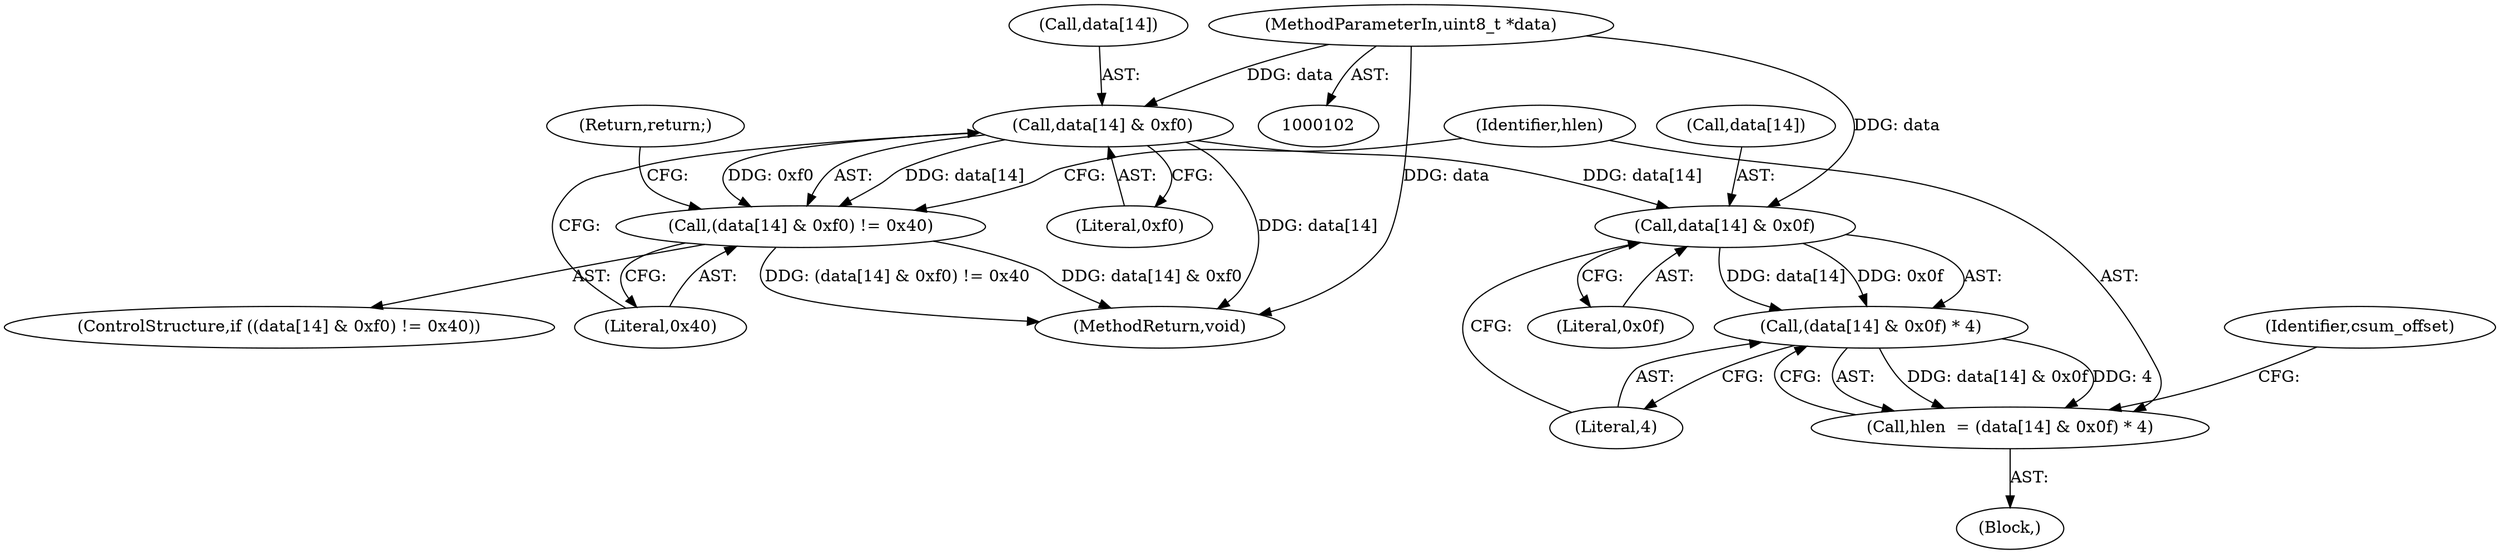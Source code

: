 digraph "0_qemu_362786f14a753d8a5256ef97d7c10ed576d6572b@pointer" {
"1000103" [label="(MethodParameterIn,uint8_t *data)"];
"1000121" [label="(Call,data[14] & 0xf0)"];
"1000120" [label="(Call,(data[14] & 0xf0) != 0x40)"];
"1000131" [label="(Call,data[14] & 0x0f)"];
"1000130" [label="(Call,(data[14] & 0x0f) * 4)"];
"1000128" [label="(Call,hlen  = (data[14] & 0x0f) * 4)"];
"1000131" [label="(Call,data[14] & 0x0f)"];
"1000135" [label="(Literal,0x0f)"];
"1000121" [label="(Call,data[14] & 0xf0)"];
"1000119" [label="(ControlStructure,if ((data[14] & 0xf0) != 0x40))"];
"1000103" [label="(MethodParameterIn,uint8_t *data)"];
"1000129" [label="(Identifier,hlen)"];
"1000130" [label="(Call,(data[14] & 0x0f) * 4)"];
"1000148" [label="(MethodReturn,void)"];
"1000122" [label="(Call,data[14])"];
"1000126" [label="(Literal,0x40)"];
"1000136" [label="(Literal,4)"];
"1000132" [label="(Call,data[14])"];
"1000138" [label="(Identifier,csum_offset)"];
"1000120" [label="(Call,(data[14] & 0xf0) != 0x40)"];
"1000127" [label="(Return,return;)"];
"1000105" [label="(Block,)"];
"1000125" [label="(Literal,0xf0)"];
"1000128" [label="(Call,hlen  = (data[14] & 0x0f) * 4)"];
"1000103" -> "1000102"  [label="AST: "];
"1000103" -> "1000148"  [label="DDG: data"];
"1000103" -> "1000121"  [label="DDG: data"];
"1000103" -> "1000131"  [label="DDG: data"];
"1000121" -> "1000120"  [label="AST: "];
"1000121" -> "1000125"  [label="CFG: "];
"1000122" -> "1000121"  [label="AST: "];
"1000125" -> "1000121"  [label="AST: "];
"1000126" -> "1000121"  [label="CFG: "];
"1000121" -> "1000148"  [label="DDG: data[14]"];
"1000121" -> "1000120"  [label="DDG: data[14]"];
"1000121" -> "1000120"  [label="DDG: 0xf0"];
"1000121" -> "1000131"  [label="DDG: data[14]"];
"1000120" -> "1000119"  [label="AST: "];
"1000120" -> "1000126"  [label="CFG: "];
"1000126" -> "1000120"  [label="AST: "];
"1000127" -> "1000120"  [label="CFG: "];
"1000129" -> "1000120"  [label="CFG: "];
"1000120" -> "1000148"  [label="DDG: data[14] & 0xf0"];
"1000120" -> "1000148"  [label="DDG: (data[14] & 0xf0) != 0x40"];
"1000131" -> "1000130"  [label="AST: "];
"1000131" -> "1000135"  [label="CFG: "];
"1000132" -> "1000131"  [label="AST: "];
"1000135" -> "1000131"  [label="AST: "];
"1000136" -> "1000131"  [label="CFG: "];
"1000131" -> "1000130"  [label="DDG: data[14]"];
"1000131" -> "1000130"  [label="DDG: 0x0f"];
"1000130" -> "1000128"  [label="AST: "];
"1000130" -> "1000136"  [label="CFG: "];
"1000136" -> "1000130"  [label="AST: "];
"1000128" -> "1000130"  [label="CFG: "];
"1000130" -> "1000128"  [label="DDG: data[14] & 0x0f"];
"1000130" -> "1000128"  [label="DDG: 4"];
"1000128" -> "1000105"  [label="AST: "];
"1000129" -> "1000128"  [label="AST: "];
"1000138" -> "1000128"  [label="CFG: "];
}
